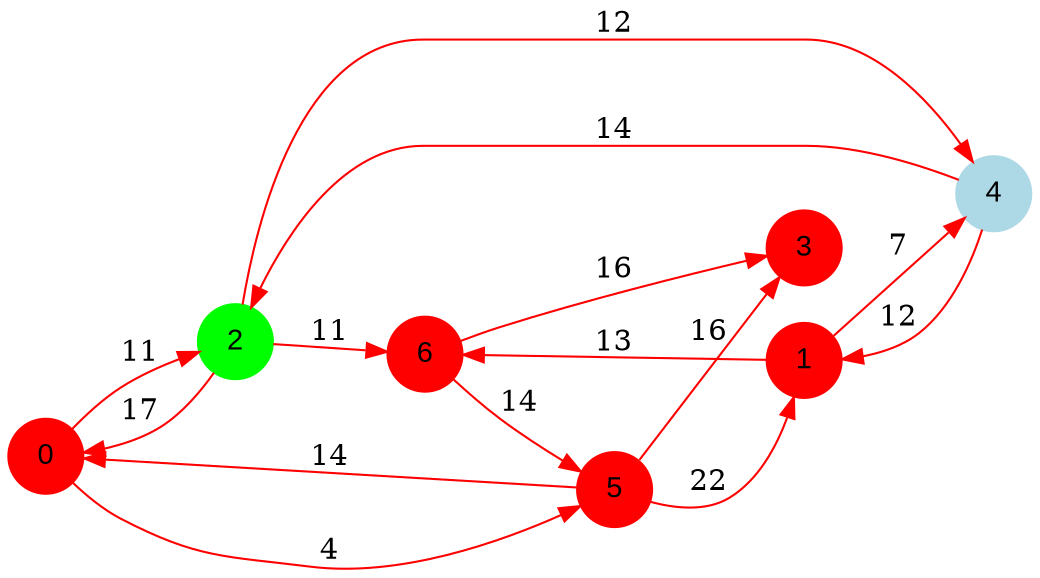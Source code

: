 digraph graphe {
rankdir = LR;
edge [color=red];
0 [fontname="Arial", shape = circle, color=red, style=filled];
1 [fontname="Arial", shape = circle, color=red, style=filled];
2 [fontname="Arial", shape = circle, color=green, style=filled];
3 [fontname="Arial", shape = circle, color=red, style=filled];
4 [fontname="Arial", shape = circle, color=lightblue, style=filled];
5 [fontname="Arial", shape = circle, color=red, style=filled];
6 [fontname="Arial", shape = circle, color=red, style=filled];
	0 -> 2 [label = "11"];
	0 -> 5 [label = "4"];
	1 -> 4 [label = "7"];
	1 -> 6 [label = "13"];
	2 -> 0 [label = "17"];
	2 -> 4 [label = "12"];
	2 -> 6 [label = "11"];
	4 -> 1 [label = "12"];
	4 -> 2 [label = "14"];
	5 -> 0 [label = "14"];
	5 -> 1 [label = "22"];
	5 -> 3 [label = "16"];
	6 -> 3 [label = "16"];
	6 -> 5 [label = "14"];
}